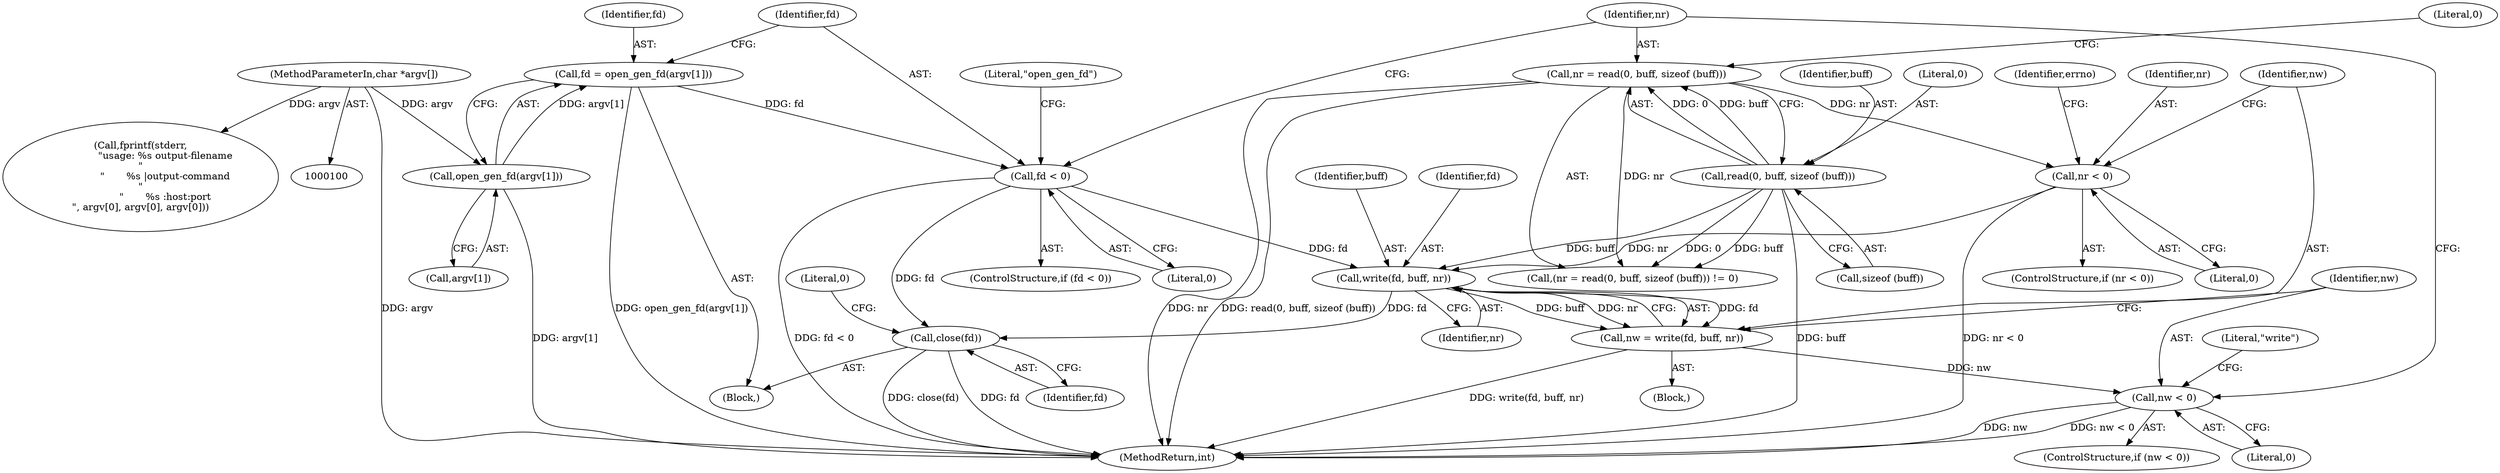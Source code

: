 digraph "0_boa_e139b87835994d007fbd64eead6c1455d7b8cf4e_3@API" {
"1000169" [label="(Call,write(fd, buff, nr))"];
"1000134" [label="(Call,fd < 0)"];
"1000127" [label="(Call,fd = open_gen_fd(argv[1]))"];
"1000129" [label="(Call,open_gen_fd(argv[1]))"];
"1000102" [label="(MethodParameterIn,char *argv[])"];
"1000146" [label="(Call,read(0, buff, sizeof (buff)))"];
"1000154" [label="(Call,nr < 0)"];
"1000144" [label="(Call,nr = read(0, buff, sizeof (buff)))"];
"1000167" [label="(Call,nw = write(fd, buff, nr))"];
"1000174" [label="(Call,nw < 0)"];
"1000182" [label="(Call,close(fd))"];
"1000160" [label="(Identifier,errno)"];
"1000153" [label="(ControlStructure,if (nr < 0))"];
"1000185" [label="(Literal,0)"];
"1000151" [label="(Literal,0)"];
"1000179" [label="(Literal,\"write\")"];
"1000147" [label="(Literal,0)"];
"1000148" [label="(Identifier,buff)"];
"1000172" [label="(Identifier,nr)"];
"1000183" [label="(Identifier,fd)"];
"1000113" [label="(Call,fprintf(stderr,\n                \"usage: %s output-filename\n\"\n                \"       %s |output-command\n\"\n                \"       %s :host:port\n\", argv[0], argv[0], argv[0]))"];
"1000145" [label="(Identifier,nr)"];
"1000130" [label="(Call,argv[1])"];
"1000103" [label="(Block,)"];
"1000146" [label="(Call,read(0, buff, sizeof (buff)))"];
"1000168" [label="(Identifier,nw)"];
"1000171" [label="(Identifier,buff)"];
"1000169" [label="(Call,write(fd, buff, nr))"];
"1000129" [label="(Call,open_gen_fd(argv[1]))"];
"1000175" [label="(Identifier,nw)"];
"1000176" [label="(Literal,0)"];
"1000135" [label="(Identifier,fd)"];
"1000156" [label="(Literal,0)"];
"1000102" [label="(MethodParameterIn,char *argv[])"];
"1000174" [label="(Call,nw < 0)"];
"1000133" [label="(ControlStructure,if (fd < 0))"];
"1000136" [label="(Literal,0)"];
"1000144" [label="(Call,nr = read(0, buff, sizeof (buff)))"];
"1000149" [label="(Call,sizeof (buff))"];
"1000139" [label="(Literal,\"open_gen_fd\")"];
"1000127" [label="(Call,fd = open_gen_fd(argv[1]))"];
"1000154" [label="(Call,nr < 0)"];
"1000155" [label="(Identifier,nr)"];
"1000182" [label="(Call,close(fd))"];
"1000152" [label="(Block,)"];
"1000143" [label="(Call,(nr = read(0, buff, sizeof (buff))) != 0)"];
"1000170" [label="(Identifier,fd)"];
"1000186" [label="(MethodReturn,int)"];
"1000173" [label="(ControlStructure,if (nw < 0))"];
"1000128" [label="(Identifier,fd)"];
"1000167" [label="(Call,nw = write(fd, buff, nr))"];
"1000134" [label="(Call,fd < 0)"];
"1000169" -> "1000167"  [label="AST: "];
"1000169" -> "1000172"  [label="CFG: "];
"1000170" -> "1000169"  [label="AST: "];
"1000171" -> "1000169"  [label="AST: "];
"1000172" -> "1000169"  [label="AST: "];
"1000167" -> "1000169"  [label="CFG: "];
"1000169" -> "1000167"  [label="DDG: fd"];
"1000169" -> "1000167"  [label="DDG: buff"];
"1000169" -> "1000167"  [label="DDG: nr"];
"1000134" -> "1000169"  [label="DDG: fd"];
"1000146" -> "1000169"  [label="DDG: buff"];
"1000154" -> "1000169"  [label="DDG: nr"];
"1000169" -> "1000182"  [label="DDG: fd"];
"1000134" -> "1000133"  [label="AST: "];
"1000134" -> "1000136"  [label="CFG: "];
"1000135" -> "1000134"  [label="AST: "];
"1000136" -> "1000134"  [label="AST: "];
"1000139" -> "1000134"  [label="CFG: "];
"1000145" -> "1000134"  [label="CFG: "];
"1000134" -> "1000186"  [label="DDG: fd < 0"];
"1000127" -> "1000134"  [label="DDG: fd"];
"1000134" -> "1000182"  [label="DDG: fd"];
"1000127" -> "1000103"  [label="AST: "];
"1000127" -> "1000129"  [label="CFG: "];
"1000128" -> "1000127"  [label="AST: "];
"1000129" -> "1000127"  [label="AST: "];
"1000135" -> "1000127"  [label="CFG: "];
"1000127" -> "1000186"  [label="DDG: open_gen_fd(argv[1])"];
"1000129" -> "1000127"  [label="DDG: argv[1]"];
"1000129" -> "1000130"  [label="CFG: "];
"1000130" -> "1000129"  [label="AST: "];
"1000129" -> "1000186"  [label="DDG: argv[1]"];
"1000102" -> "1000129"  [label="DDG: argv"];
"1000102" -> "1000100"  [label="AST: "];
"1000102" -> "1000186"  [label="DDG: argv"];
"1000102" -> "1000113"  [label="DDG: argv"];
"1000146" -> "1000144"  [label="AST: "];
"1000146" -> "1000149"  [label="CFG: "];
"1000147" -> "1000146"  [label="AST: "];
"1000148" -> "1000146"  [label="AST: "];
"1000149" -> "1000146"  [label="AST: "];
"1000144" -> "1000146"  [label="CFG: "];
"1000146" -> "1000186"  [label="DDG: buff"];
"1000146" -> "1000143"  [label="DDG: 0"];
"1000146" -> "1000143"  [label="DDG: buff"];
"1000146" -> "1000144"  [label="DDG: 0"];
"1000146" -> "1000144"  [label="DDG: buff"];
"1000154" -> "1000153"  [label="AST: "];
"1000154" -> "1000156"  [label="CFG: "];
"1000155" -> "1000154"  [label="AST: "];
"1000156" -> "1000154"  [label="AST: "];
"1000160" -> "1000154"  [label="CFG: "];
"1000168" -> "1000154"  [label="CFG: "];
"1000154" -> "1000186"  [label="DDG: nr < 0"];
"1000144" -> "1000154"  [label="DDG: nr"];
"1000144" -> "1000143"  [label="AST: "];
"1000145" -> "1000144"  [label="AST: "];
"1000151" -> "1000144"  [label="CFG: "];
"1000144" -> "1000186"  [label="DDG: nr"];
"1000144" -> "1000186"  [label="DDG: read(0, buff, sizeof (buff))"];
"1000144" -> "1000143"  [label="DDG: nr"];
"1000167" -> "1000152"  [label="AST: "];
"1000168" -> "1000167"  [label="AST: "];
"1000175" -> "1000167"  [label="CFG: "];
"1000167" -> "1000186"  [label="DDG: write(fd, buff, nr)"];
"1000167" -> "1000174"  [label="DDG: nw"];
"1000174" -> "1000173"  [label="AST: "];
"1000174" -> "1000176"  [label="CFG: "];
"1000175" -> "1000174"  [label="AST: "];
"1000176" -> "1000174"  [label="AST: "];
"1000145" -> "1000174"  [label="CFG: "];
"1000179" -> "1000174"  [label="CFG: "];
"1000174" -> "1000186"  [label="DDG: nw < 0"];
"1000174" -> "1000186"  [label="DDG: nw"];
"1000182" -> "1000103"  [label="AST: "];
"1000182" -> "1000183"  [label="CFG: "];
"1000183" -> "1000182"  [label="AST: "];
"1000185" -> "1000182"  [label="CFG: "];
"1000182" -> "1000186"  [label="DDG: close(fd)"];
"1000182" -> "1000186"  [label="DDG: fd"];
}
